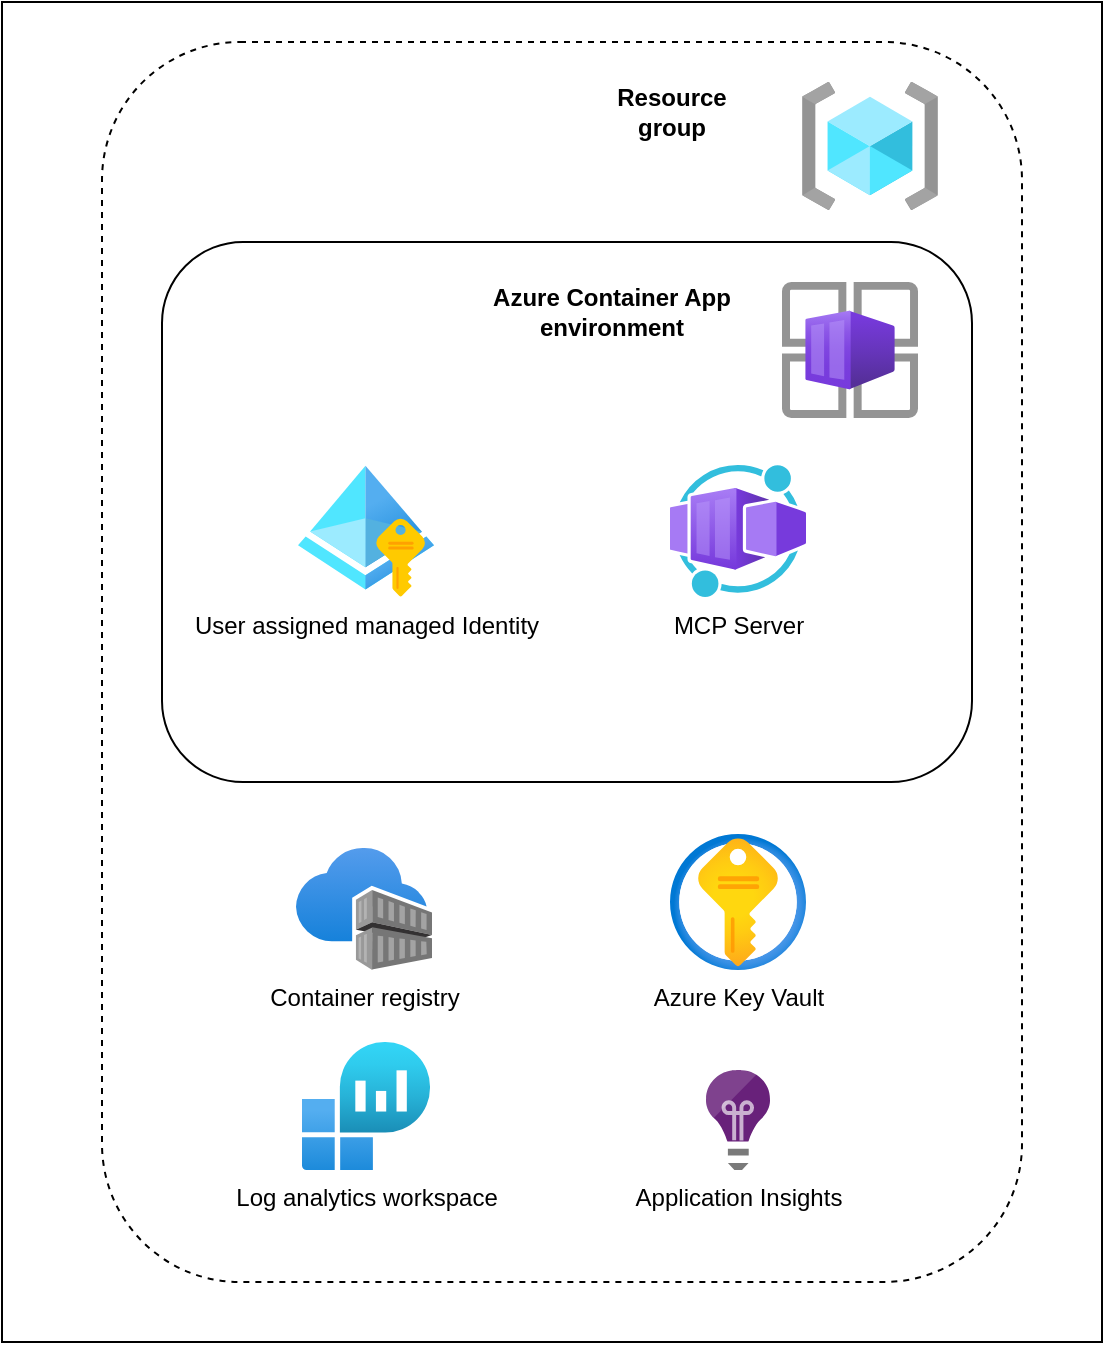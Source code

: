 <mxfile version="28.1.2">
  <diagram id="kSo-gi-P1EKrTpdP-FJv" name="Azure Infrastructure">
    <mxGraphModel dx="1224" dy="1192" grid="1" gridSize="10" guides="1" tooltips="1" connect="1" arrows="1" fold="1" page="1" pageScale="1" pageWidth="850" pageHeight="1100" math="0" shadow="0">
      <root>
        <mxCell id="0" />
        <mxCell id="1" parent="0" />
        <mxCell id="9lUJZ82xWFQ5Et-aud9J-2" value="" style="rounded=0;whiteSpace=wrap;html=1;" vertex="1" parent="1">
          <mxGeometry x="210" y="20" width="550" height="670" as="geometry" />
        </mxCell>
        <mxCell id="Z8HGWq1UqFlDYI1PTDTB-4" value="" style="rounded=1;whiteSpace=wrap;html=1;strokeWidth=1;dashed=1;perimeterSpacing=0;" vertex="1" parent="1">
          <mxGeometry x="260" y="40" width="460" height="620" as="geometry" />
        </mxCell>
        <mxCell id="Z8HGWq1UqFlDYI1PTDTB-3" value="" style="image;aspect=fixed;html=1;points=[];align=center;fontSize=12;image=img/lib/azure2/general/Resource_Groups.svg;" vertex="1" parent="1">
          <mxGeometry x="610" y="60" width="68" height="64" as="geometry" />
        </mxCell>
        <mxCell id="Z8HGWq1UqFlDYI1PTDTB-7" value="" style="rounded=1;whiteSpace=wrap;html=1;" vertex="1" parent="1">
          <mxGeometry x="290" y="140" width="405" height="270" as="geometry" />
        </mxCell>
        <mxCell id="Z8HGWq1UqFlDYI1PTDTB-6" value="" style="image;aspect=fixed;html=1;points=[];align=center;fontSize=12;image=img/lib/azure2/other/Container_App_Environments.svg;" vertex="1" parent="1">
          <mxGeometry x="600" y="160" width="68" height="68" as="geometry" />
        </mxCell>
        <mxCell id="Z8HGWq1UqFlDYI1PTDTB-8" value="Azure Container App environment" style="text;html=1;align=center;verticalAlign=middle;whiteSpace=wrap;rounded=0;fontStyle=1" vertex="1" parent="1">
          <mxGeometry x="450" y="160" width="130" height="30" as="geometry" />
        </mxCell>
        <mxCell id="Z8HGWq1UqFlDYI1PTDTB-9" value="Resource group" style="text;html=1;align=center;verticalAlign=middle;whiteSpace=wrap;rounded=0;fontStyle=1" vertex="1" parent="1">
          <mxGeometry x="500" y="60" width="90" height="30" as="geometry" />
        </mxCell>
        <mxCell id="Z8HGWq1UqFlDYI1PTDTB-10" value="Container registry" style="image;aspect=fixed;html=1;points=[];align=center;fontSize=12;image=img/lib/azure2/containers/Container_Registries.svg;" vertex="1" parent="1">
          <mxGeometry x="357" y="443" width="68" height="61" as="geometry" />
        </mxCell>
        <mxCell id="Z8HGWq1UqFlDYI1PTDTB-12" value="Application Insights" style="image;sketch=0;aspect=fixed;html=1;points=[];align=center;fontSize=12;image=img/lib/mscae/Application_Insights.svg;" vertex="1" parent="1">
          <mxGeometry x="562" y="554" width="32" height="50" as="geometry" />
        </mxCell>
        <mxCell id="Z8HGWq1UqFlDYI1PTDTB-13" value="Log analytics workspace" style="image;aspect=fixed;html=1;points=[];align=center;fontSize=12;image=img/lib/azure2/management_governance/Log_Analytics_Workspaces.svg;" vertex="1" parent="1">
          <mxGeometry x="360" y="540" width="64" height="64" as="geometry" />
        </mxCell>
        <mxCell id="Z8HGWq1UqFlDYI1PTDTB-14" value="Azure Key Vault&lt;div&gt;&lt;br&gt;&lt;/div&gt;" style="image;aspect=fixed;html=1;points=[];align=center;fontSize=12;image=img/lib/azure2/security/Key_Vaults.svg;" vertex="1" parent="1">
          <mxGeometry x="544" y="436" width="68" height="68" as="geometry" />
        </mxCell>
        <mxCell id="Z8HGWq1UqFlDYI1PTDTB-15" value="User assigned managed Identity" style="image;aspect=fixed;html=1;points=[];align=center;fontSize=12;image=img/lib/azure2/identity/Managed_Identities.svg;" vertex="1" parent="1">
          <mxGeometry x="358" y="251.5" width="68" height="66" as="geometry" />
        </mxCell>
        <mxCell id="9lUJZ82xWFQ5Et-aud9J-1" value="MCP Server" style="image;aspect=fixed;html=1;points=[];align=center;fontSize=12;image=img/lib/azure2/other/Worker_Container_App.svg;" vertex="1" parent="1">
          <mxGeometry x="544" y="251.5" width="68" height="66" as="geometry" />
        </mxCell>
      </root>
    </mxGraphModel>
  </diagram>
</mxfile>
